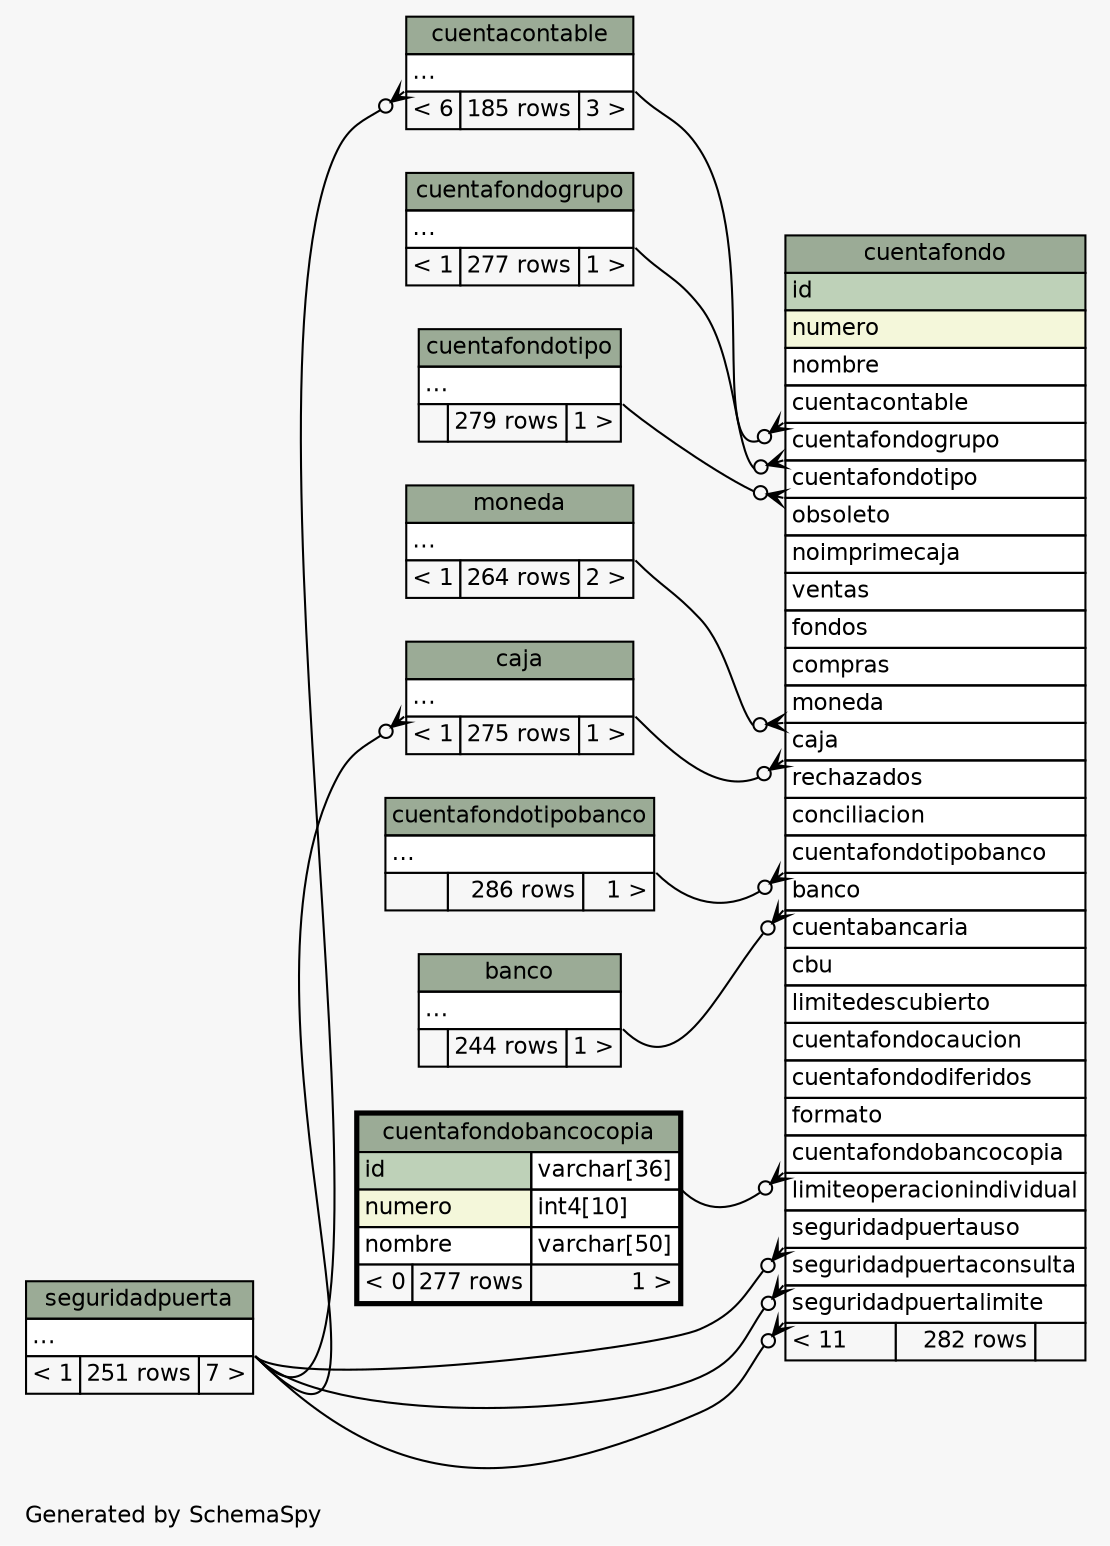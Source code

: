 // dot 2.2.1 on Windows 10 10.0
// SchemaSpy rev 590
digraph "twoDegreesRelationshipsDiagram" {
  graph [
    rankdir="RL"
    bgcolor="#f7f7f7"
    label="\nGenerated by SchemaSpy"
    labeljust="l"
    nodesep="0.18"
    ranksep="0.46"
    fontname="Helvetica"
    fontsize="11"
  ];
  node [
    fontname="Helvetica"
    fontsize="11"
    shape="plaintext"
  ];
  edge [
    arrowsize="0.8"
  ];
  "caja":"elipses":sw -> "seguridadpuerta":"elipses":se [arrowhead=none dir=back arrowtail=crowodot];
  "cuentacontable":"elipses":sw -> "seguridadpuerta":"elipses":se [arrowhead=none dir=back arrowtail=crowodot];
  "cuentafondo":"banco":sw -> "banco":"elipses":se [arrowhead=none dir=back arrowtail=crowodot];
  "cuentafondo":"caja":sw -> "caja":"elipses":se [arrowhead=none dir=back arrowtail=crowodot];
  "cuentafondo":"cuentacontable":sw -> "cuentacontable":"elipses":se [arrowhead=none dir=back arrowtail=crowodot];
  "cuentafondo":"cuentafondobancocopia":sw -> "cuentafondobancocopia":"id.type":se [arrowhead=none dir=back arrowtail=crowodot];
  "cuentafondo":"cuentafondogrupo":sw -> "cuentafondogrupo":"elipses":se [arrowhead=none dir=back arrowtail=crowodot];
  "cuentafondo":"cuentafondotipo":sw -> "cuentafondotipo":"elipses":se [arrowhead=none dir=back arrowtail=crowodot];
  "cuentafondo":"cuentafondotipobanco":sw -> "cuentafondotipobanco":"elipses":se [arrowhead=none dir=back arrowtail=crowodot];
  "cuentafondo":"moneda":sw -> "moneda":"elipses":se [arrowhead=none dir=back arrowtail=crowodot];
  "cuentafondo":"seguridadpuertaconsulta":sw -> "seguridadpuerta":"elipses":se [arrowhead=none dir=back arrowtail=crowodot];
  "cuentafondo":"seguridadpuertalimite":sw -> "seguridadpuerta":"elipses":se [arrowhead=none dir=back arrowtail=crowodot];
  "cuentafondo":"seguridadpuertauso":sw -> "seguridadpuerta":"elipses":se [arrowhead=none dir=back arrowtail=crowodot];
  "banco" [
    label=<
    <TABLE BORDER="0" CELLBORDER="1" CELLSPACING="0" BGCOLOR="#ffffff">
      <TR><TD COLSPAN="3" BGCOLOR="#9bab96" ALIGN="CENTER">banco</TD></TR>
      <TR><TD PORT="elipses" COLSPAN="3" ALIGN="LEFT">...</TD></TR>
      <TR><TD ALIGN="LEFT" BGCOLOR="#f7f7f7">  </TD><TD ALIGN="RIGHT" BGCOLOR="#f7f7f7">244 rows</TD><TD ALIGN="RIGHT" BGCOLOR="#f7f7f7">1 &gt;</TD></TR>
    </TABLE>>
    URL="banco.html"
    tooltip="banco"
  ];
  "caja" [
    label=<
    <TABLE BORDER="0" CELLBORDER="1" CELLSPACING="0" BGCOLOR="#ffffff">
      <TR><TD COLSPAN="3" BGCOLOR="#9bab96" ALIGN="CENTER">caja</TD></TR>
      <TR><TD PORT="elipses" COLSPAN="3" ALIGN="LEFT">...</TD></TR>
      <TR><TD ALIGN="LEFT" BGCOLOR="#f7f7f7">&lt; 1</TD><TD ALIGN="RIGHT" BGCOLOR="#f7f7f7">275 rows</TD><TD ALIGN="RIGHT" BGCOLOR="#f7f7f7">1 &gt;</TD></TR>
    </TABLE>>
    URL="caja.html"
    tooltip="caja"
  ];
  "cuentacontable" [
    label=<
    <TABLE BORDER="0" CELLBORDER="1" CELLSPACING="0" BGCOLOR="#ffffff">
      <TR><TD COLSPAN="3" BGCOLOR="#9bab96" ALIGN="CENTER">cuentacontable</TD></TR>
      <TR><TD PORT="elipses" COLSPAN="3" ALIGN="LEFT">...</TD></TR>
      <TR><TD ALIGN="LEFT" BGCOLOR="#f7f7f7">&lt; 6</TD><TD ALIGN="RIGHT" BGCOLOR="#f7f7f7">185 rows</TD><TD ALIGN="RIGHT" BGCOLOR="#f7f7f7">3 &gt;</TD></TR>
    </TABLE>>
    URL="cuentacontable.html"
    tooltip="cuentacontable"
  ];
  "cuentafondo" [
    label=<
    <TABLE BORDER="0" CELLBORDER="1" CELLSPACING="0" BGCOLOR="#ffffff">
      <TR><TD COLSPAN="3" BGCOLOR="#9bab96" ALIGN="CENTER">cuentafondo</TD></TR>
      <TR><TD PORT="id" COLSPAN="3" BGCOLOR="#bed1b8" ALIGN="LEFT">id</TD></TR>
      <TR><TD PORT="numero" COLSPAN="3" BGCOLOR="#f4f7da" ALIGN="LEFT">numero</TD></TR>
      <TR><TD PORT="nombre" COLSPAN="3" ALIGN="LEFT">nombre</TD></TR>
      <TR><TD PORT="cuentacontable" COLSPAN="3" ALIGN="LEFT">cuentacontable</TD></TR>
      <TR><TD PORT="cuentafondogrupo" COLSPAN="3" ALIGN="LEFT">cuentafondogrupo</TD></TR>
      <TR><TD PORT="cuentafondotipo" COLSPAN="3" ALIGN="LEFT">cuentafondotipo</TD></TR>
      <TR><TD PORT="obsoleto" COLSPAN="3" ALIGN="LEFT">obsoleto</TD></TR>
      <TR><TD PORT="noimprimecaja" COLSPAN="3" ALIGN="LEFT">noimprimecaja</TD></TR>
      <TR><TD PORT="ventas" COLSPAN="3" ALIGN="LEFT">ventas</TD></TR>
      <TR><TD PORT="fondos" COLSPAN="3" ALIGN="LEFT">fondos</TD></TR>
      <TR><TD PORT="compras" COLSPAN="3" ALIGN="LEFT">compras</TD></TR>
      <TR><TD PORT="moneda" COLSPAN="3" ALIGN="LEFT">moneda</TD></TR>
      <TR><TD PORT="caja" COLSPAN="3" ALIGN="LEFT">caja</TD></TR>
      <TR><TD PORT="rechazados" COLSPAN="3" ALIGN="LEFT">rechazados</TD></TR>
      <TR><TD PORT="conciliacion" COLSPAN="3" ALIGN="LEFT">conciliacion</TD></TR>
      <TR><TD PORT="cuentafondotipobanco" COLSPAN="3" ALIGN="LEFT">cuentafondotipobanco</TD></TR>
      <TR><TD PORT="banco" COLSPAN="3" ALIGN="LEFT">banco</TD></TR>
      <TR><TD PORT="cuentabancaria" COLSPAN="3" ALIGN="LEFT">cuentabancaria</TD></TR>
      <TR><TD PORT="cbu" COLSPAN="3" ALIGN="LEFT">cbu</TD></TR>
      <TR><TD PORT="limitedescubierto" COLSPAN="3" ALIGN="LEFT">limitedescubierto</TD></TR>
      <TR><TD PORT="cuentafondocaucion" COLSPAN="3" ALIGN="LEFT">cuentafondocaucion</TD></TR>
      <TR><TD PORT="cuentafondodiferidos" COLSPAN="3" ALIGN="LEFT">cuentafondodiferidos</TD></TR>
      <TR><TD PORT="formato" COLSPAN="3" ALIGN="LEFT">formato</TD></TR>
      <TR><TD PORT="cuentafondobancocopia" COLSPAN="3" ALIGN="LEFT">cuentafondobancocopia</TD></TR>
      <TR><TD PORT="limiteoperacionindividual" COLSPAN="3" ALIGN="LEFT">limiteoperacionindividual</TD></TR>
      <TR><TD PORT="seguridadpuertauso" COLSPAN="3" ALIGN="LEFT">seguridadpuertauso</TD></TR>
      <TR><TD PORT="seguridadpuertaconsulta" COLSPAN="3" ALIGN="LEFT">seguridadpuertaconsulta</TD></TR>
      <TR><TD PORT="seguridadpuertalimite" COLSPAN="3" ALIGN="LEFT">seguridadpuertalimite</TD></TR>
      <TR><TD ALIGN="LEFT" BGCOLOR="#f7f7f7">&lt; 11</TD><TD ALIGN="RIGHT" BGCOLOR="#f7f7f7">282 rows</TD><TD ALIGN="RIGHT" BGCOLOR="#f7f7f7">  </TD></TR>
    </TABLE>>
    URL="cuentafondo.html"
    tooltip="cuentafondo"
  ];
  "cuentafondobancocopia" [
    label=<
    <TABLE BORDER="2" CELLBORDER="1" CELLSPACING="0" BGCOLOR="#ffffff">
      <TR><TD COLSPAN="3" BGCOLOR="#9bab96" ALIGN="CENTER">cuentafondobancocopia</TD></TR>
      <TR><TD PORT="id" COLSPAN="2" BGCOLOR="#bed1b8" ALIGN="LEFT">id</TD><TD PORT="id.type" ALIGN="LEFT">varchar[36]</TD></TR>
      <TR><TD PORT="numero" COLSPAN="2" BGCOLOR="#f4f7da" ALIGN="LEFT">numero</TD><TD PORT="numero.type" ALIGN="LEFT">int4[10]</TD></TR>
      <TR><TD PORT="nombre" COLSPAN="2" ALIGN="LEFT">nombre</TD><TD PORT="nombre.type" ALIGN="LEFT">varchar[50]</TD></TR>
      <TR><TD ALIGN="LEFT" BGCOLOR="#f7f7f7">&lt; 0</TD><TD ALIGN="RIGHT" BGCOLOR="#f7f7f7">277 rows</TD><TD ALIGN="RIGHT" BGCOLOR="#f7f7f7">1 &gt;</TD></TR>
    </TABLE>>
    URL="cuentafondobancocopia.html"
    tooltip="cuentafondobancocopia"
  ];
  "cuentafondogrupo" [
    label=<
    <TABLE BORDER="0" CELLBORDER="1" CELLSPACING="0" BGCOLOR="#ffffff">
      <TR><TD COLSPAN="3" BGCOLOR="#9bab96" ALIGN="CENTER">cuentafondogrupo</TD></TR>
      <TR><TD PORT="elipses" COLSPAN="3" ALIGN="LEFT">...</TD></TR>
      <TR><TD ALIGN="LEFT" BGCOLOR="#f7f7f7">&lt; 1</TD><TD ALIGN="RIGHT" BGCOLOR="#f7f7f7">277 rows</TD><TD ALIGN="RIGHT" BGCOLOR="#f7f7f7">1 &gt;</TD></TR>
    </TABLE>>
    URL="cuentafondogrupo.html"
    tooltip="cuentafondogrupo"
  ];
  "cuentafondotipo" [
    label=<
    <TABLE BORDER="0" CELLBORDER="1" CELLSPACING="0" BGCOLOR="#ffffff">
      <TR><TD COLSPAN="3" BGCOLOR="#9bab96" ALIGN="CENTER">cuentafondotipo</TD></TR>
      <TR><TD PORT="elipses" COLSPAN="3" ALIGN="LEFT">...</TD></TR>
      <TR><TD ALIGN="LEFT" BGCOLOR="#f7f7f7">  </TD><TD ALIGN="RIGHT" BGCOLOR="#f7f7f7">279 rows</TD><TD ALIGN="RIGHT" BGCOLOR="#f7f7f7">1 &gt;</TD></TR>
    </TABLE>>
    URL="cuentafondotipo.html"
    tooltip="cuentafondotipo"
  ];
  "cuentafondotipobanco" [
    label=<
    <TABLE BORDER="0" CELLBORDER="1" CELLSPACING="0" BGCOLOR="#ffffff">
      <TR><TD COLSPAN="3" BGCOLOR="#9bab96" ALIGN="CENTER">cuentafondotipobanco</TD></TR>
      <TR><TD PORT="elipses" COLSPAN="3" ALIGN="LEFT">...</TD></TR>
      <TR><TD ALIGN="LEFT" BGCOLOR="#f7f7f7">  </TD><TD ALIGN="RIGHT" BGCOLOR="#f7f7f7">286 rows</TD><TD ALIGN="RIGHT" BGCOLOR="#f7f7f7">1 &gt;</TD></TR>
    </TABLE>>
    URL="cuentafondotipobanco.html"
    tooltip="cuentafondotipobanco"
  ];
  "moneda" [
    label=<
    <TABLE BORDER="0" CELLBORDER="1" CELLSPACING="0" BGCOLOR="#ffffff">
      <TR><TD COLSPAN="3" BGCOLOR="#9bab96" ALIGN="CENTER">moneda</TD></TR>
      <TR><TD PORT="elipses" COLSPAN="3" ALIGN="LEFT">...</TD></TR>
      <TR><TD ALIGN="LEFT" BGCOLOR="#f7f7f7">&lt; 1</TD><TD ALIGN="RIGHT" BGCOLOR="#f7f7f7">264 rows</TD><TD ALIGN="RIGHT" BGCOLOR="#f7f7f7">2 &gt;</TD></TR>
    </TABLE>>
    URL="moneda.html"
    tooltip="moneda"
  ];
  "seguridadpuerta" [
    label=<
    <TABLE BORDER="0" CELLBORDER="1" CELLSPACING="0" BGCOLOR="#ffffff">
      <TR><TD COLSPAN="3" BGCOLOR="#9bab96" ALIGN="CENTER">seguridadpuerta</TD></TR>
      <TR><TD PORT="elipses" COLSPAN="3" ALIGN="LEFT">...</TD></TR>
      <TR><TD ALIGN="LEFT" BGCOLOR="#f7f7f7">&lt; 1</TD><TD ALIGN="RIGHT" BGCOLOR="#f7f7f7">251 rows</TD><TD ALIGN="RIGHT" BGCOLOR="#f7f7f7">7 &gt;</TD></TR>
    </TABLE>>
    URL="seguridadpuerta.html"
    tooltip="seguridadpuerta"
  ];
}
